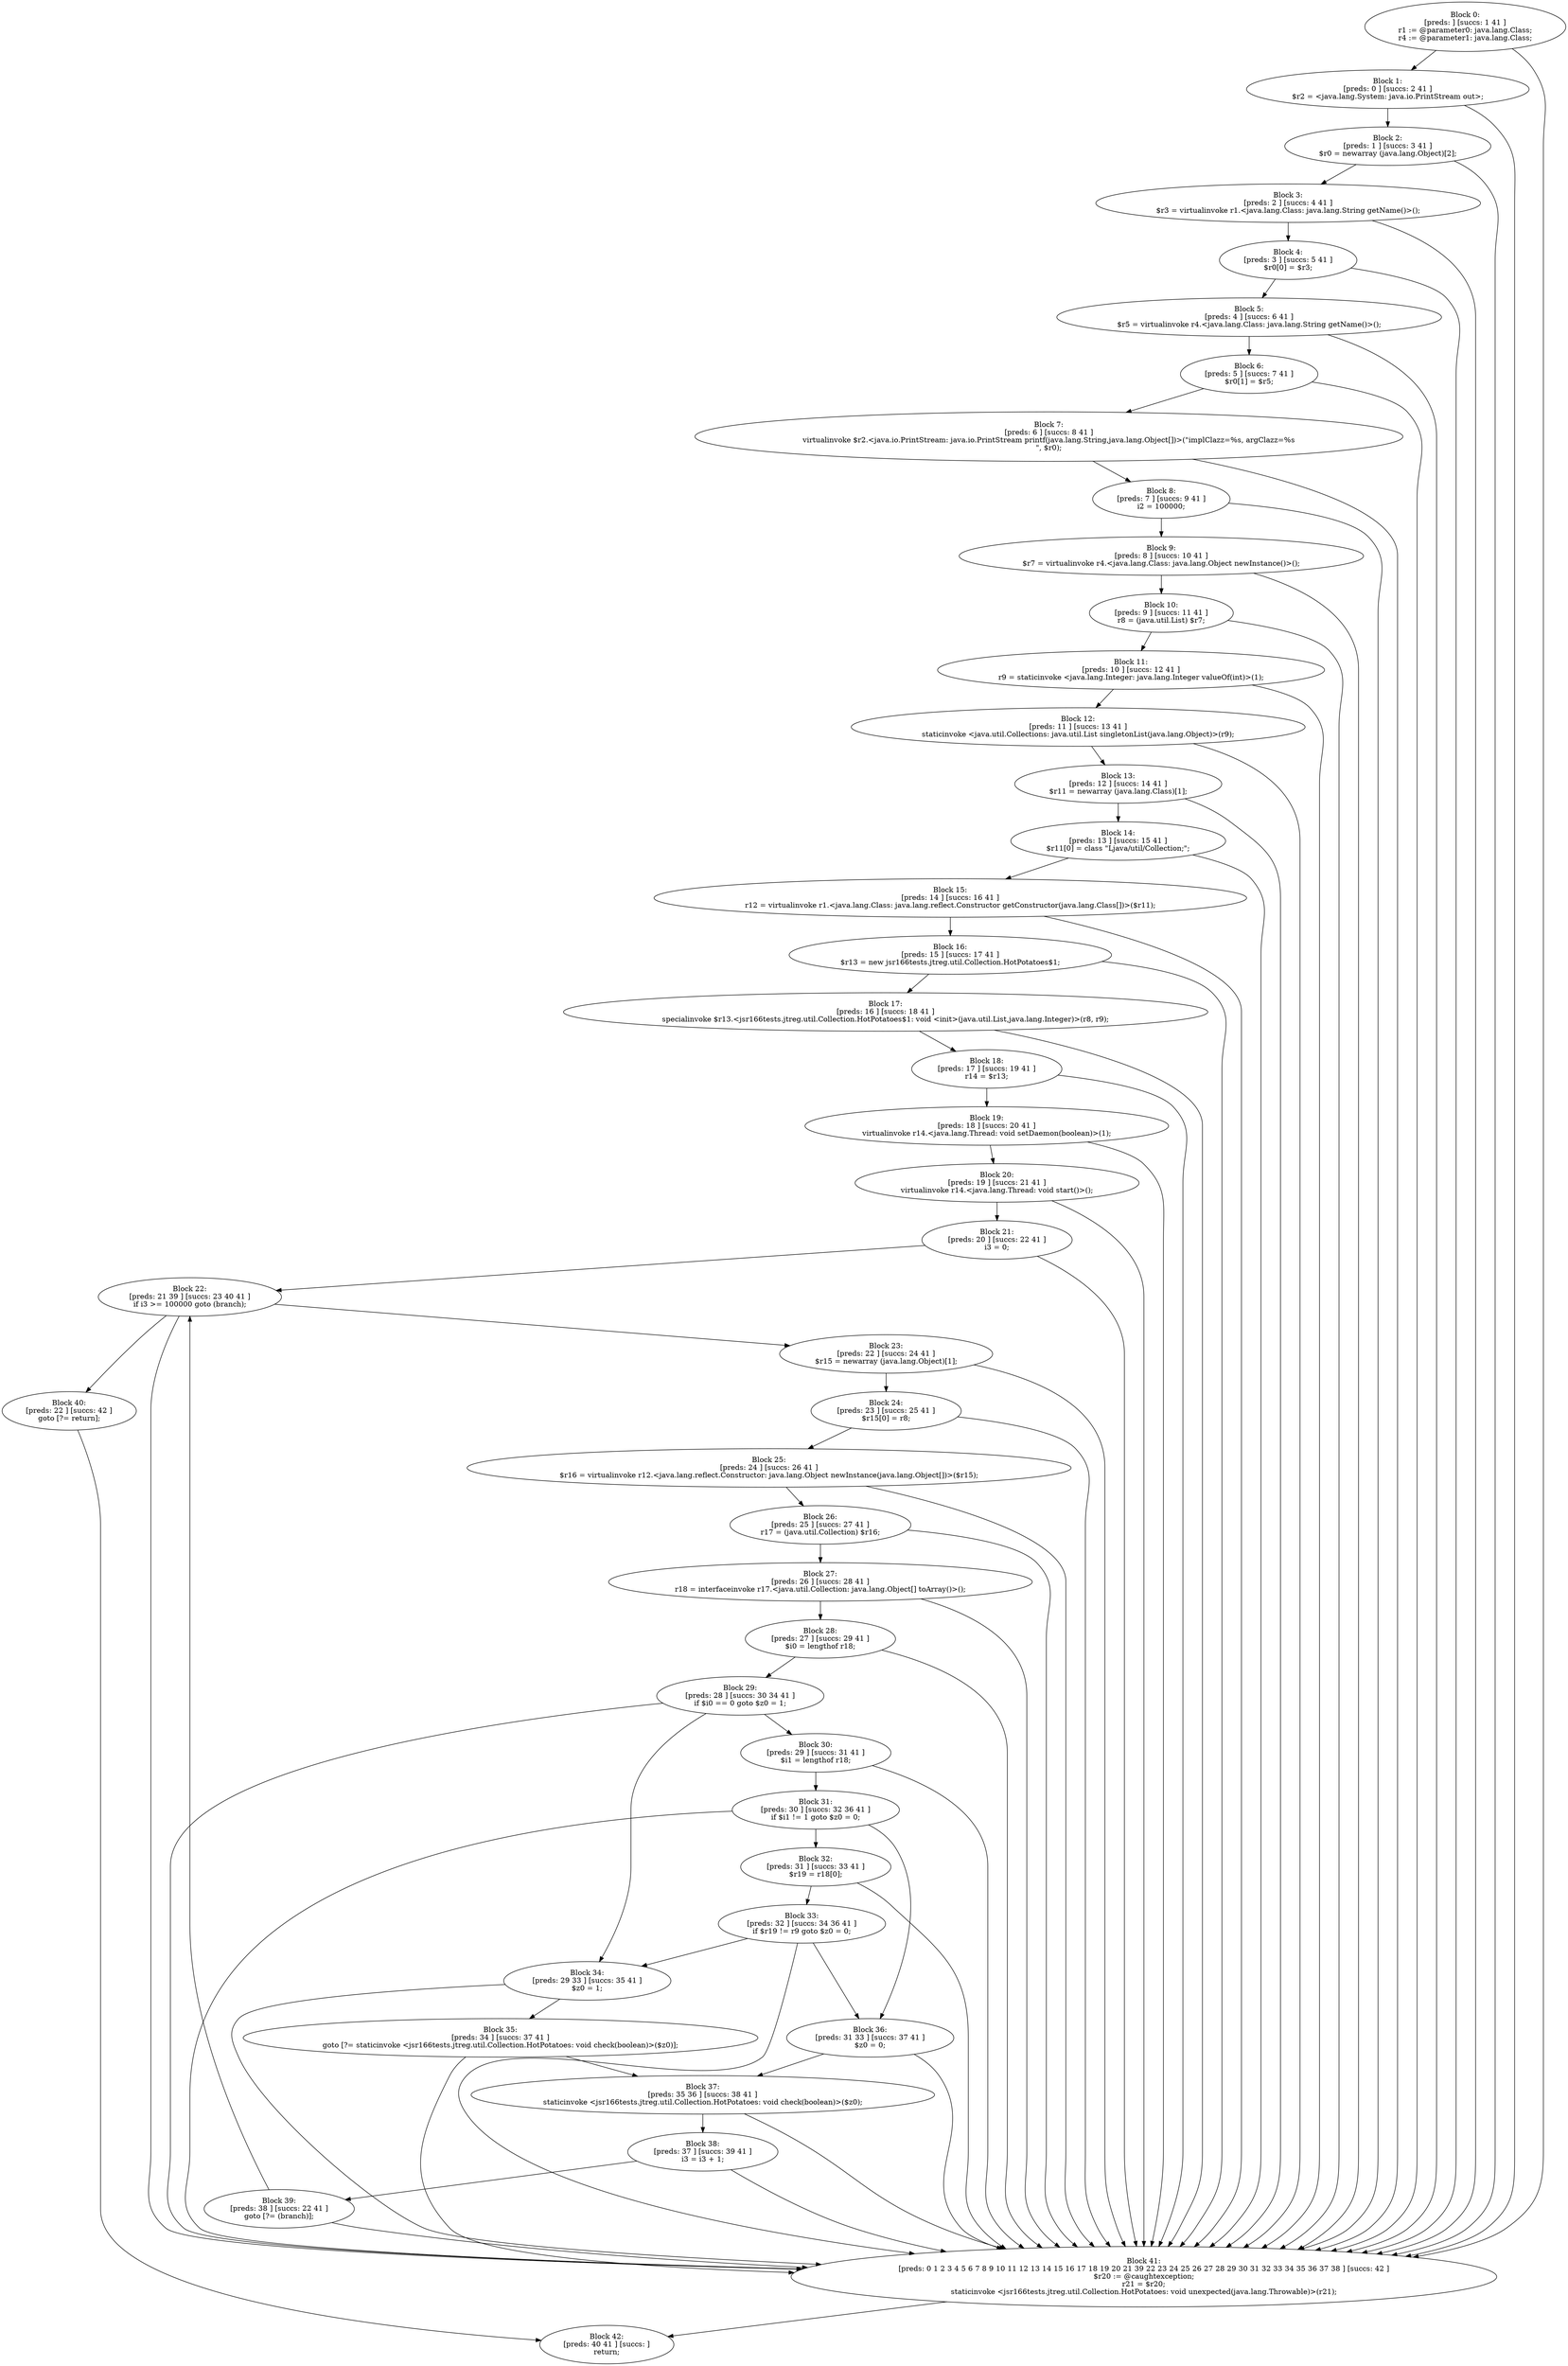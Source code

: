 digraph "unitGraph" {
    "Block 0:
[preds: ] [succs: 1 41 ]
r1 := @parameter0: java.lang.Class;
r4 := @parameter1: java.lang.Class;
"
    "Block 1:
[preds: 0 ] [succs: 2 41 ]
$r2 = <java.lang.System: java.io.PrintStream out>;
"
    "Block 2:
[preds: 1 ] [succs: 3 41 ]
$r0 = newarray (java.lang.Object)[2];
"
    "Block 3:
[preds: 2 ] [succs: 4 41 ]
$r3 = virtualinvoke r1.<java.lang.Class: java.lang.String getName()>();
"
    "Block 4:
[preds: 3 ] [succs: 5 41 ]
$r0[0] = $r3;
"
    "Block 5:
[preds: 4 ] [succs: 6 41 ]
$r5 = virtualinvoke r4.<java.lang.Class: java.lang.String getName()>();
"
    "Block 6:
[preds: 5 ] [succs: 7 41 ]
$r0[1] = $r5;
"
    "Block 7:
[preds: 6 ] [succs: 8 41 ]
virtualinvoke $r2.<java.io.PrintStream: java.io.PrintStream printf(java.lang.String,java.lang.Object[])>(\"implClazz=%s, argClazz=%s\n\", $r0);
"
    "Block 8:
[preds: 7 ] [succs: 9 41 ]
i2 = 100000;
"
    "Block 9:
[preds: 8 ] [succs: 10 41 ]
$r7 = virtualinvoke r4.<java.lang.Class: java.lang.Object newInstance()>();
"
    "Block 10:
[preds: 9 ] [succs: 11 41 ]
r8 = (java.util.List) $r7;
"
    "Block 11:
[preds: 10 ] [succs: 12 41 ]
r9 = staticinvoke <java.lang.Integer: java.lang.Integer valueOf(int)>(1);
"
    "Block 12:
[preds: 11 ] [succs: 13 41 ]
staticinvoke <java.util.Collections: java.util.List singletonList(java.lang.Object)>(r9);
"
    "Block 13:
[preds: 12 ] [succs: 14 41 ]
$r11 = newarray (java.lang.Class)[1];
"
    "Block 14:
[preds: 13 ] [succs: 15 41 ]
$r11[0] = class \"Ljava/util/Collection;\";
"
    "Block 15:
[preds: 14 ] [succs: 16 41 ]
r12 = virtualinvoke r1.<java.lang.Class: java.lang.reflect.Constructor getConstructor(java.lang.Class[])>($r11);
"
    "Block 16:
[preds: 15 ] [succs: 17 41 ]
$r13 = new jsr166tests.jtreg.util.Collection.HotPotatoes$1;
"
    "Block 17:
[preds: 16 ] [succs: 18 41 ]
specialinvoke $r13.<jsr166tests.jtreg.util.Collection.HotPotatoes$1: void <init>(java.util.List,java.lang.Integer)>(r8, r9);
"
    "Block 18:
[preds: 17 ] [succs: 19 41 ]
r14 = $r13;
"
    "Block 19:
[preds: 18 ] [succs: 20 41 ]
virtualinvoke r14.<java.lang.Thread: void setDaemon(boolean)>(1);
"
    "Block 20:
[preds: 19 ] [succs: 21 41 ]
virtualinvoke r14.<java.lang.Thread: void start()>();
"
    "Block 21:
[preds: 20 ] [succs: 22 41 ]
i3 = 0;
"
    "Block 22:
[preds: 21 39 ] [succs: 23 40 41 ]
if i3 >= 100000 goto (branch);
"
    "Block 23:
[preds: 22 ] [succs: 24 41 ]
$r15 = newarray (java.lang.Object)[1];
"
    "Block 24:
[preds: 23 ] [succs: 25 41 ]
$r15[0] = r8;
"
    "Block 25:
[preds: 24 ] [succs: 26 41 ]
$r16 = virtualinvoke r12.<java.lang.reflect.Constructor: java.lang.Object newInstance(java.lang.Object[])>($r15);
"
    "Block 26:
[preds: 25 ] [succs: 27 41 ]
r17 = (java.util.Collection) $r16;
"
    "Block 27:
[preds: 26 ] [succs: 28 41 ]
r18 = interfaceinvoke r17.<java.util.Collection: java.lang.Object[] toArray()>();
"
    "Block 28:
[preds: 27 ] [succs: 29 41 ]
$i0 = lengthof r18;
"
    "Block 29:
[preds: 28 ] [succs: 30 34 41 ]
if $i0 == 0 goto $z0 = 1;
"
    "Block 30:
[preds: 29 ] [succs: 31 41 ]
$i1 = lengthof r18;
"
    "Block 31:
[preds: 30 ] [succs: 32 36 41 ]
if $i1 != 1 goto $z0 = 0;
"
    "Block 32:
[preds: 31 ] [succs: 33 41 ]
$r19 = r18[0];
"
    "Block 33:
[preds: 32 ] [succs: 34 36 41 ]
if $r19 != r9 goto $z0 = 0;
"
    "Block 34:
[preds: 29 33 ] [succs: 35 41 ]
$z0 = 1;
"
    "Block 35:
[preds: 34 ] [succs: 37 41 ]
goto [?= staticinvoke <jsr166tests.jtreg.util.Collection.HotPotatoes: void check(boolean)>($z0)];
"
    "Block 36:
[preds: 31 33 ] [succs: 37 41 ]
$z0 = 0;
"
    "Block 37:
[preds: 35 36 ] [succs: 38 41 ]
staticinvoke <jsr166tests.jtreg.util.Collection.HotPotatoes: void check(boolean)>($z0);
"
    "Block 38:
[preds: 37 ] [succs: 39 41 ]
i3 = i3 + 1;
"
    "Block 39:
[preds: 38 ] [succs: 22 41 ]
goto [?= (branch)];
"
    "Block 40:
[preds: 22 ] [succs: 42 ]
goto [?= return];
"
    "Block 41:
[preds: 0 1 2 3 4 5 6 7 8 9 10 11 12 13 14 15 16 17 18 19 20 21 39 22 23 24 25 26 27 28 29 30 31 32 33 34 35 36 37 38 ] [succs: 42 ]
$r20 := @caughtexception;
r21 = $r20;
staticinvoke <jsr166tests.jtreg.util.Collection.HotPotatoes: void unexpected(java.lang.Throwable)>(r21);
"
    "Block 42:
[preds: 40 41 ] [succs: ]
return;
"
    "Block 0:
[preds: ] [succs: 1 41 ]
r1 := @parameter0: java.lang.Class;
r4 := @parameter1: java.lang.Class;
"->"Block 1:
[preds: 0 ] [succs: 2 41 ]
$r2 = <java.lang.System: java.io.PrintStream out>;
";
    "Block 0:
[preds: ] [succs: 1 41 ]
r1 := @parameter0: java.lang.Class;
r4 := @parameter1: java.lang.Class;
"->"Block 41:
[preds: 0 1 2 3 4 5 6 7 8 9 10 11 12 13 14 15 16 17 18 19 20 21 39 22 23 24 25 26 27 28 29 30 31 32 33 34 35 36 37 38 ] [succs: 42 ]
$r20 := @caughtexception;
r21 = $r20;
staticinvoke <jsr166tests.jtreg.util.Collection.HotPotatoes: void unexpected(java.lang.Throwable)>(r21);
";
    "Block 1:
[preds: 0 ] [succs: 2 41 ]
$r2 = <java.lang.System: java.io.PrintStream out>;
"->"Block 2:
[preds: 1 ] [succs: 3 41 ]
$r0 = newarray (java.lang.Object)[2];
";
    "Block 1:
[preds: 0 ] [succs: 2 41 ]
$r2 = <java.lang.System: java.io.PrintStream out>;
"->"Block 41:
[preds: 0 1 2 3 4 5 6 7 8 9 10 11 12 13 14 15 16 17 18 19 20 21 39 22 23 24 25 26 27 28 29 30 31 32 33 34 35 36 37 38 ] [succs: 42 ]
$r20 := @caughtexception;
r21 = $r20;
staticinvoke <jsr166tests.jtreg.util.Collection.HotPotatoes: void unexpected(java.lang.Throwable)>(r21);
";
    "Block 2:
[preds: 1 ] [succs: 3 41 ]
$r0 = newarray (java.lang.Object)[2];
"->"Block 3:
[preds: 2 ] [succs: 4 41 ]
$r3 = virtualinvoke r1.<java.lang.Class: java.lang.String getName()>();
";
    "Block 2:
[preds: 1 ] [succs: 3 41 ]
$r0 = newarray (java.lang.Object)[2];
"->"Block 41:
[preds: 0 1 2 3 4 5 6 7 8 9 10 11 12 13 14 15 16 17 18 19 20 21 39 22 23 24 25 26 27 28 29 30 31 32 33 34 35 36 37 38 ] [succs: 42 ]
$r20 := @caughtexception;
r21 = $r20;
staticinvoke <jsr166tests.jtreg.util.Collection.HotPotatoes: void unexpected(java.lang.Throwable)>(r21);
";
    "Block 3:
[preds: 2 ] [succs: 4 41 ]
$r3 = virtualinvoke r1.<java.lang.Class: java.lang.String getName()>();
"->"Block 4:
[preds: 3 ] [succs: 5 41 ]
$r0[0] = $r3;
";
    "Block 3:
[preds: 2 ] [succs: 4 41 ]
$r3 = virtualinvoke r1.<java.lang.Class: java.lang.String getName()>();
"->"Block 41:
[preds: 0 1 2 3 4 5 6 7 8 9 10 11 12 13 14 15 16 17 18 19 20 21 39 22 23 24 25 26 27 28 29 30 31 32 33 34 35 36 37 38 ] [succs: 42 ]
$r20 := @caughtexception;
r21 = $r20;
staticinvoke <jsr166tests.jtreg.util.Collection.HotPotatoes: void unexpected(java.lang.Throwable)>(r21);
";
    "Block 4:
[preds: 3 ] [succs: 5 41 ]
$r0[0] = $r3;
"->"Block 5:
[preds: 4 ] [succs: 6 41 ]
$r5 = virtualinvoke r4.<java.lang.Class: java.lang.String getName()>();
";
    "Block 4:
[preds: 3 ] [succs: 5 41 ]
$r0[0] = $r3;
"->"Block 41:
[preds: 0 1 2 3 4 5 6 7 8 9 10 11 12 13 14 15 16 17 18 19 20 21 39 22 23 24 25 26 27 28 29 30 31 32 33 34 35 36 37 38 ] [succs: 42 ]
$r20 := @caughtexception;
r21 = $r20;
staticinvoke <jsr166tests.jtreg.util.Collection.HotPotatoes: void unexpected(java.lang.Throwable)>(r21);
";
    "Block 5:
[preds: 4 ] [succs: 6 41 ]
$r5 = virtualinvoke r4.<java.lang.Class: java.lang.String getName()>();
"->"Block 6:
[preds: 5 ] [succs: 7 41 ]
$r0[1] = $r5;
";
    "Block 5:
[preds: 4 ] [succs: 6 41 ]
$r5 = virtualinvoke r4.<java.lang.Class: java.lang.String getName()>();
"->"Block 41:
[preds: 0 1 2 3 4 5 6 7 8 9 10 11 12 13 14 15 16 17 18 19 20 21 39 22 23 24 25 26 27 28 29 30 31 32 33 34 35 36 37 38 ] [succs: 42 ]
$r20 := @caughtexception;
r21 = $r20;
staticinvoke <jsr166tests.jtreg.util.Collection.HotPotatoes: void unexpected(java.lang.Throwable)>(r21);
";
    "Block 6:
[preds: 5 ] [succs: 7 41 ]
$r0[1] = $r5;
"->"Block 7:
[preds: 6 ] [succs: 8 41 ]
virtualinvoke $r2.<java.io.PrintStream: java.io.PrintStream printf(java.lang.String,java.lang.Object[])>(\"implClazz=%s, argClazz=%s\n\", $r0);
";
    "Block 6:
[preds: 5 ] [succs: 7 41 ]
$r0[1] = $r5;
"->"Block 41:
[preds: 0 1 2 3 4 5 6 7 8 9 10 11 12 13 14 15 16 17 18 19 20 21 39 22 23 24 25 26 27 28 29 30 31 32 33 34 35 36 37 38 ] [succs: 42 ]
$r20 := @caughtexception;
r21 = $r20;
staticinvoke <jsr166tests.jtreg.util.Collection.HotPotatoes: void unexpected(java.lang.Throwable)>(r21);
";
    "Block 7:
[preds: 6 ] [succs: 8 41 ]
virtualinvoke $r2.<java.io.PrintStream: java.io.PrintStream printf(java.lang.String,java.lang.Object[])>(\"implClazz=%s, argClazz=%s\n\", $r0);
"->"Block 8:
[preds: 7 ] [succs: 9 41 ]
i2 = 100000;
";
    "Block 7:
[preds: 6 ] [succs: 8 41 ]
virtualinvoke $r2.<java.io.PrintStream: java.io.PrintStream printf(java.lang.String,java.lang.Object[])>(\"implClazz=%s, argClazz=%s\n\", $r0);
"->"Block 41:
[preds: 0 1 2 3 4 5 6 7 8 9 10 11 12 13 14 15 16 17 18 19 20 21 39 22 23 24 25 26 27 28 29 30 31 32 33 34 35 36 37 38 ] [succs: 42 ]
$r20 := @caughtexception;
r21 = $r20;
staticinvoke <jsr166tests.jtreg.util.Collection.HotPotatoes: void unexpected(java.lang.Throwable)>(r21);
";
    "Block 8:
[preds: 7 ] [succs: 9 41 ]
i2 = 100000;
"->"Block 9:
[preds: 8 ] [succs: 10 41 ]
$r7 = virtualinvoke r4.<java.lang.Class: java.lang.Object newInstance()>();
";
    "Block 8:
[preds: 7 ] [succs: 9 41 ]
i2 = 100000;
"->"Block 41:
[preds: 0 1 2 3 4 5 6 7 8 9 10 11 12 13 14 15 16 17 18 19 20 21 39 22 23 24 25 26 27 28 29 30 31 32 33 34 35 36 37 38 ] [succs: 42 ]
$r20 := @caughtexception;
r21 = $r20;
staticinvoke <jsr166tests.jtreg.util.Collection.HotPotatoes: void unexpected(java.lang.Throwable)>(r21);
";
    "Block 9:
[preds: 8 ] [succs: 10 41 ]
$r7 = virtualinvoke r4.<java.lang.Class: java.lang.Object newInstance()>();
"->"Block 10:
[preds: 9 ] [succs: 11 41 ]
r8 = (java.util.List) $r7;
";
    "Block 9:
[preds: 8 ] [succs: 10 41 ]
$r7 = virtualinvoke r4.<java.lang.Class: java.lang.Object newInstance()>();
"->"Block 41:
[preds: 0 1 2 3 4 5 6 7 8 9 10 11 12 13 14 15 16 17 18 19 20 21 39 22 23 24 25 26 27 28 29 30 31 32 33 34 35 36 37 38 ] [succs: 42 ]
$r20 := @caughtexception;
r21 = $r20;
staticinvoke <jsr166tests.jtreg.util.Collection.HotPotatoes: void unexpected(java.lang.Throwable)>(r21);
";
    "Block 10:
[preds: 9 ] [succs: 11 41 ]
r8 = (java.util.List) $r7;
"->"Block 11:
[preds: 10 ] [succs: 12 41 ]
r9 = staticinvoke <java.lang.Integer: java.lang.Integer valueOf(int)>(1);
";
    "Block 10:
[preds: 9 ] [succs: 11 41 ]
r8 = (java.util.List) $r7;
"->"Block 41:
[preds: 0 1 2 3 4 5 6 7 8 9 10 11 12 13 14 15 16 17 18 19 20 21 39 22 23 24 25 26 27 28 29 30 31 32 33 34 35 36 37 38 ] [succs: 42 ]
$r20 := @caughtexception;
r21 = $r20;
staticinvoke <jsr166tests.jtreg.util.Collection.HotPotatoes: void unexpected(java.lang.Throwable)>(r21);
";
    "Block 11:
[preds: 10 ] [succs: 12 41 ]
r9 = staticinvoke <java.lang.Integer: java.lang.Integer valueOf(int)>(1);
"->"Block 12:
[preds: 11 ] [succs: 13 41 ]
staticinvoke <java.util.Collections: java.util.List singletonList(java.lang.Object)>(r9);
";
    "Block 11:
[preds: 10 ] [succs: 12 41 ]
r9 = staticinvoke <java.lang.Integer: java.lang.Integer valueOf(int)>(1);
"->"Block 41:
[preds: 0 1 2 3 4 5 6 7 8 9 10 11 12 13 14 15 16 17 18 19 20 21 39 22 23 24 25 26 27 28 29 30 31 32 33 34 35 36 37 38 ] [succs: 42 ]
$r20 := @caughtexception;
r21 = $r20;
staticinvoke <jsr166tests.jtreg.util.Collection.HotPotatoes: void unexpected(java.lang.Throwable)>(r21);
";
    "Block 12:
[preds: 11 ] [succs: 13 41 ]
staticinvoke <java.util.Collections: java.util.List singletonList(java.lang.Object)>(r9);
"->"Block 13:
[preds: 12 ] [succs: 14 41 ]
$r11 = newarray (java.lang.Class)[1];
";
    "Block 12:
[preds: 11 ] [succs: 13 41 ]
staticinvoke <java.util.Collections: java.util.List singletonList(java.lang.Object)>(r9);
"->"Block 41:
[preds: 0 1 2 3 4 5 6 7 8 9 10 11 12 13 14 15 16 17 18 19 20 21 39 22 23 24 25 26 27 28 29 30 31 32 33 34 35 36 37 38 ] [succs: 42 ]
$r20 := @caughtexception;
r21 = $r20;
staticinvoke <jsr166tests.jtreg.util.Collection.HotPotatoes: void unexpected(java.lang.Throwable)>(r21);
";
    "Block 13:
[preds: 12 ] [succs: 14 41 ]
$r11 = newarray (java.lang.Class)[1];
"->"Block 14:
[preds: 13 ] [succs: 15 41 ]
$r11[0] = class \"Ljava/util/Collection;\";
";
    "Block 13:
[preds: 12 ] [succs: 14 41 ]
$r11 = newarray (java.lang.Class)[1];
"->"Block 41:
[preds: 0 1 2 3 4 5 6 7 8 9 10 11 12 13 14 15 16 17 18 19 20 21 39 22 23 24 25 26 27 28 29 30 31 32 33 34 35 36 37 38 ] [succs: 42 ]
$r20 := @caughtexception;
r21 = $r20;
staticinvoke <jsr166tests.jtreg.util.Collection.HotPotatoes: void unexpected(java.lang.Throwable)>(r21);
";
    "Block 14:
[preds: 13 ] [succs: 15 41 ]
$r11[0] = class \"Ljava/util/Collection;\";
"->"Block 15:
[preds: 14 ] [succs: 16 41 ]
r12 = virtualinvoke r1.<java.lang.Class: java.lang.reflect.Constructor getConstructor(java.lang.Class[])>($r11);
";
    "Block 14:
[preds: 13 ] [succs: 15 41 ]
$r11[0] = class \"Ljava/util/Collection;\";
"->"Block 41:
[preds: 0 1 2 3 4 5 6 7 8 9 10 11 12 13 14 15 16 17 18 19 20 21 39 22 23 24 25 26 27 28 29 30 31 32 33 34 35 36 37 38 ] [succs: 42 ]
$r20 := @caughtexception;
r21 = $r20;
staticinvoke <jsr166tests.jtreg.util.Collection.HotPotatoes: void unexpected(java.lang.Throwable)>(r21);
";
    "Block 15:
[preds: 14 ] [succs: 16 41 ]
r12 = virtualinvoke r1.<java.lang.Class: java.lang.reflect.Constructor getConstructor(java.lang.Class[])>($r11);
"->"Block 16:
[preds: 15 ] [succs: 17 41 ]
$r13 = new jsr166tests.jtreg.util.Collection.HotPotatoes$1;
";
    "Block 15:
[preds: 14 ] [succs: 16 41 ]
r12 = virtualinvoke r1.<java.lang.Class: java.lang.reflect.Constructor getConstructor(java.lang.Class[])>($r11);
"->"Block 41:
[preds: 0 1 2 3 4 5 6 7 8 9 10 11 12 13 14 15 16 17 18 19 20 21 39 22 23 24 25 26 27 28 29 30 31 32 33 34 35 36 37 38 ] [succs: 42 ]
$r20 := @caughtexception;
r21 = $r20;
staticinvoke <jsr166tests.jtreg.util.Collection.HotPotatoes: void unexpected(java.lang.Throwable)>(r21);
";
    "Block 16:
[preds: 15 ] [succs: 17 41 ]
$r13 = new jsr166tests.jtreg.util.Collection.HotPotatoes$1;
"->"Block 17:
[preds: 16 ] [succs: 18 41 ]
specialinvoke $r13.<jsr166tests.jtreg.util.Collection.HotPotatoes$1: void <init>(java.util.List,java.lang.Integer)>(r8, r9);
";
    "Block 16:
[preds: 15 ] [succs: 17 41 ]
$r13 = new jsr166tests.jtreg.util.Collection.HotPotatoes$1;
"->"Block 41:
[preds: 0 1 2 3 4 5 6 7 8 9 10 11 12 13 14 15 16 17 18 19 20 21 39 22 23 24 25 26 27 28 29 30 31 32 33 34 35 36 37 38 ] [succs: 42 ]
$r20 := @caughtexception;
r21 = $r20;
staticinvoke <jsr166tests.jtreg.util.Collection.HotPotatoes: void unexpected(java.lang.Throwable)>(r21);
";
    "Block 17:
[preds: 16 ] [succs: 18 41 ]
specialinvoke $r13.<jsr166tests.jtreg.util.Collection.HotPotatoes$1: void <init>(java.util.List,java.lang.Integer)>(r8, r9);
"->"Block 18:
[preds: 17 ] [succs: 19 41 ]
r14 = $r13;
";
    "Block 17:
[preds: 16 ] [succs: 18 41 ]
specialinvoke $r13.<jsr166tests.jtreg.util.Collection.HotPotatoes$1: void <init>(java.util.List,java.lang.Integer)>(r8, r9);
"->"Block 41:
[preds: 0 1 2 3 4 5 6 7 8 9 10 11 12 13 14 15 16 17 18 19 20 21 39 22 23 24 25 26 27 28 29 30 31 32 33 34 35 36 37 38 ] [succs: 42 ]
$r20 := @caughtexception;
r21 = $r20;
staticinvoke <jsr166tests.jtreg.util.Collection.HotPotatoes: void unexpected(java.lang.Throwable)>(r21);
";
    "Block 18:
[preds: 17 ] [succs: 19 41 ]
r14 = $r13;
"->"Block 19:
[preds: 18 ] [succs: 20 41 ]
virtualinvoke r14.<java.lang.Thread: void setDaemon(boolean)>(1);
";
    "Block 18:
[preds: 17 ] [succs: 19 41 ]
r14 = $r13;
"->"Block 41:
[preds: 0 1 2 3 4 5 6 7 8 9 10 11 12 13 14 15 16 17 18 19 20 21 39 22 23 24 25 26 27 28 29 30 31 32 33 34 35 36 37 38 ] [succs: 42 ]
$r20 := @caughtexception;
r21 = $r20;
staticinvoke <jsr166tests.jtreg.util.Collection.HotPotatoes: void unexpected(java.lang.Throwable)>(r21);
";
    "Block 19:
[preds: 18 ] [succs: 20 41 ]
virtualinvoke r14.<java.lang.Thread: void setDaemon(boolean)>(1);
"->"Block 20:
[preds: 19 ] [succs: 21 41 ]
virtualinvoke r14.<java.lang.Thread: void start()>();
";
    "Block 19:
[preds: 18 ] [succs: 20 41 ]
virtualinvoke r14.<java.lang.Thread: void setDaemon(boolean)>(1);
"->"Block 41:
[preds: 0 1 2 3 4 5 6 7 8 9 10 11 12 13 14 15 16 17 18 19 20 21 39 22 23 24 25 26 27 28 29 30 31 32 33 34 35 36 37 38 ] [succs: 42 ]
$r20 := @caughtexception;
r21 = $r20;
staticinvoke <jsr166tests.jtreg.util.Collection.HotPotatoes: void unexpected(java.lang.Throwable)>(r21);
";
    "Block 20:
[preds: 19 ] [succs: 21 41 ]
virtualinvoke r14.<java.lang.Thread: void start()>();
"->"Block 21:
[preds: 20 ] [succs: 22 41 ]
i3 = 0;
";
    "Block 20:
[preds: 19 ] [succs: 21 41 ]
virtualinvoke r14.<java.lang.Thread: void start()>();
"->"Block 41:
[preds: 0 1 2 3 4 5 6 7 8 9 10 11 12 13 14 15 16 17 18 19 20 21 39 22 23 24 25 26 27 28 29 30 31 32 33 34 35 36 37 38 ] [succs: 42 ]
$r20 := @caughtexception;
r21 = $r20;
staticinvoke <jsr166tests.jtreg.util.Collection.HotPotatoes: void unexpected(java.lang.Throwable)>(r21);
";
    "Block 21:
[preds: 20 ] [succs: 22 41 ]
i3 = 0;
"->"Block 22:
[preds: 21 39 ] [succs: 23 40 41 ]
if i3 >= 100000 goto (branch);
";
    "Block 21:
[preds: 20 ] [succs: 22 41 ]
i3 = 0;
"->"Block 41:
[preds: 0 1 2 3 4 5 6 7 8 9 10 11 12 13 14 15 16 17 18 19 20 21 39 22 23 24 25 26 27 28 29 30 31 32 33 34 35 36 37 38 ] [succs: 42 ]
$r20 := @caughtexception;
r21 = $r20;
staticinvoke <jsr166tests.jtreg.util.Collection.HotPotatoes: void unexpected(java.lang.Throwable)>(r21);
";
    "Block 22:
[preds: 21 39 ] [succs: 23 40 41 ]
if i3 >= 100000 goto (branch);
"->"Block 23:
[preds: 22 ] [succs: 24 41 ]
$r15 = newarray (java.lang.Object)[1];
";
    "Block 22:
[preds: 21 39 ] [succs: 23 40 41 ]
if i3 >= 100000 goto (branch);
"->"Block 40:
[preds: 22 ] [succs: 42 ]
goto [?= return];
";
    "Block 22:
[preds: 21 39 ] [succs: 23 40 41 ]
if i3 >= 100000 goto (branch);
"->"Block 41:
[preds: 0 1 2 3 4 5 6 7 8 9 10 11 12 13 14 15 16 17 18 19 20 21 39 22 23 24 25 26 27 28 29 30 31 32 33 34 35 36 37 38 ] [succs: 42 ]
$r20 := @caughtexception;
r21 = $r20;
staticinvoke <jsr166tests.jtreg.util.Collection.HotPotatoes: void unexpected(java.lang.Throwable)>(r21);
";
    "Block 23:
[preds: 22 ] [succs: 24 41 ]
$r15 = newarray (java.lang.Object)[1];
"->"Block 24:
[preds: 23 ] [succs: 25 41 ]
$r15[0] = r8;
";
    "Block 23:
[preds: 22 ] [succs: 24 41 ]
$r15 = newarray (java.lang.Object)[1];
"->"Block 41:
[preds: 0 1 2 3 4 5 6 7 8 9 10 11 12 13 14 15 16 17 18 19 20 21 39 22 23 24 25 26 27 28 29 30 31 32 33 34 35 36 37 38 ] [succs: 42 ]
$r20 := @caughtexception;
r21 = $r20;
staticinvoke <jsr166tests.jtreg.util.Collection.HotPotatoes: void unexpected(java.lang.Throwable)>(r21);
";
    "Block 24:
[preds: 23 ] [succs: 25 41 ]
$r15[0] = r8;
"->"Block 25:
[preds: 24 ] [succs: 26 41 ]
$r16 = virtualinvoke r12.<java.lang.reflect.Constructor: java.lang.Object newInstance(java.lang.Object[])>($r15);
";
    "Block 24:
[preds: 23 ] [succs: 25 41 ]
$r15[0] = r8;
"->"Block 41:
[preds: 0 1 2 3 4 5 6 7 8 9 10 11 12 13 14 15 16 17 18 19 20 21 39 22 23 24 25 26 27 28 29 30 31 32 33 34 35 36 37 38 ] [succs: 42 ]
$r20 := @caughtexception;
r21 = $r20;
staticinvoke <jsr166tests.jtreg.util.Collection.HotPotatoes: void unexpected(java.lang.Throwable)>(r21);
";
    "Block 25:
[preds: 24 ] [succs: 26 41 ]
$r16 = virtualinvoke r12.<java.lang.reflect.Constructor: java.lang.Object newInstance(java.lang.Object[])>($r15);
"->"Block 26:
[preds: 25 ] [succs: 27 41 ]
r17 = (java.util.Collection) $r16;
";
    "Block 25:
[preds: 24 ] [succs: 26 41 ]
$r16 = virtualinvoke r12.<java.lang.reflect.Constructor: java.lang.Object newInstance(java.lang.Object[])>($r15);
"->"Block 41:
[preds: 0 1 2 3 4 5 6 7 8 9 10 11 12 13 14 15 16 17 18 19 20 21 39 22 23 24 25 26 27 28 29 30 31 32 33 34 35 36 37 38 ] [succs: 42 ]
$r20 := @caughtexception;
r21 = $r20;
staticinvoke <jsr166tests.jtreg.util.Collection.HotPotatoes: void unexpected(java.lang.Throwable)>(r21);
";
    "Block 26:
[preds: 25 ] [succs: 27 41 ]
r17 = (java.util.Collection) $r16;
"->"Block 27:
[preds: 26 ] [succs: 28 41 ]
r18 = interfaceinvoke r17.<java.util.Collection: java.lang.Object[] toArray()>();
";
    "Block 26:
[preds: 25 ] [succs: 27 41 ]
r17 = (java.util.Collection) $r16;
"->"Block 41:
[preds: 0 1 2 3 4 5 6 7 8 9 10 11 12 13 14 15 16 17 18 19 20 21 39 22 23 24 25 26 27 28 29 30 31 32 33 34 35 36 37 38 ] [succs: 42 ]
$r20 := @caughtexception;
r21 = $r20;
staticinvoke <jsr166tests.jtreg.util.Collection.HotPotatoes: void unexpected(java.lang.Throwable)>(r21);
";
    "Block 27:
[preds: 26 ] [succs: 28 41 ]
r18 = interfaceinvoke r17.<java.util.Collection: java.lang.Object[] toArray()>();
"->"Block 28:
[preds: 27 ] [succs: 29 41 ]
$i0 = lengthof r18;
";
    "Block 27:
[preds: 26 ] [succs: 28 41 ]
r18 = interfaceinvoke r17.<java.util.Collection: java.lang.Object[] toArray()>();
"->"Block 41:
[preds: 0 1 2 3 4 5 6 7 8 9 10 11 12 13 14 15 16 17 18 19 20 21 39 22 23 24 25 26 27 28 29 30 31 32 33 34 35 36 37 38 ] [succs: 42 ]
$r20 := @caughtexception;
r21 = $r20;
staticinvoke <jsr166tests.jtreg.util.Collection.HotPotatoes: void unexpected(java.lang.Throwable)>(r21);
";
    "Block 28:
[preds: 27 ] [succs: 29 41 ]
$i0 = lengthof r18;
"->"Block 29:
[preds: 28 ] [succs: 30 34 41 ]
if $i0 == 0 goto $z0 = 1;
";
    "Block 28:
[preds: 27 ] [succs: 29 41 ]
$i0 = lengthof r18;
"->"Block 41:
[preds: 0 1 2 3 4 5 6 7 8 9 10 11 12 13 14 15 16 17 18 19 20 21 39 22 23 24 25 26 27 28 29 30 31 32 33 34 35 36 37 38 ] [succs: 42 ]
$r20 := @caughtexception;
r21 = $r20;
staticinvoke <jsr166tests.jtreg.util.Collection.HotPotatoes: void unexpected(java.lang.Throwable)>(r21);
";
    "Block 29:
[preds: 28 ] [succs: 30 34 41 ]
if $i0 == 0 goto $z0 = 1;
"->"Block 30:
[preds: 29 ] [succs: 31 41 ]
$i1 = lengthof r18;
";
    "Block 29:
[preds: 28 ] [succs: 30 34 41 ]
if $i0 == 0 goto $z0 = 1;
"->"Block 34:
[preds: 29 33 ] [succs: 35 41 ]
$z0 = 1;
";
    "Block 29:
[preds: 28 ] [succs: 30 34 41 ]
if $i0 == 0 goto $z0 = 1;
"->"Block 41:
[preds: 0 1 2 3 4 5 6 7 8 9 10 11 12 13 14 15 16 17 18 19 20 21 39 22 23 24 25 26 27 28 29 30 31 32 33 34 35 36 37 38 ] [succs: 42 ]
$r20 := @caughtexception;
r21 = $r20;
staticinvoke <jsr166tests.jtreg.util.Collection.HotPotatoes: void unexpected(java.lang.Throwable)>(r21);
";
    "Block 30:
[preds: 29 ] [succs: 31 41 ]
$i1 = lengthof r18;
"->"Block 31:
[preds: 30 ] [succs: 32 36 41 ]
if $i1 != 1 goto $z0 = 0;
";
    "Block 30:
[preds: 29 ] [succs: 31 41 ]
$i1 = lengthof r18;
"->"Block 41:
[preds: 0 1 2 3 4 5 6 7 8 9 10 11 12 13 14 15 16 17 18 19 20 21 39 22 23 24 25 26 27 28 29 30 31 32 33 34 35 36 37 38 ] [succs: 42 ]
$r20 := @caughtexception;
r21 = $r20;
staticinvoke <jsr166tests.jtreg.util.Collection.HotPotatoes: void unexpected(java.lang.Throwable)>(r21);
";
    "Block 31:
[preds: 30 ] [succs: 32 36 41 ]
if $i1 != 1 goto $z0 = 0;
"->"Block 32:
[preds: 31 ] [succs: 33 41 ]
$r19 = r18[0];
";
    "Block 31:
[preds: 30 ] [succs: 32 36 41 ]
if $i1 != 1 goto $z0 = 0;
"->"Block 36:
[preds: 31 33 ] [succs: 37 41 ]
$z0 = 0;
";
    "Block 31:
[preds: 30 ] [succs: 32 36 41 ]
if $i1 != 1 goto $z0 = 0;
"->"Block 41:
[preds: 0 1 2 3 4 5 6 7 8 9 10 11 12 13 14 15 16 17 18 19 20 21 39 22 23 24 25 26 27 28 29 30 31 32 33 34 35 36 37 38 ] [succs: 42 ]
$r20 := @caughtexception;
r21 = $r20;
staticinvoke <jsr166tests.jtreg.util.Collection.HotPotatoes: void unexpected(java.lang.Throwable)>(r21);
";
    "Block 32:
[preds: 31 ] [succs: 33 41 ]
$r19 = r18[0];
"->"Block 33:
[preds: 32 ] [succs: 34 36 41 ]
if $r19 != r9 goto $z0 = 0;
";
    "Block 32:
[preds: 31 ] [succs: 33 41 ]
$r19 = r18[0];
"->"Block 41:
[preds: 0 1 2 3 4 5 6 7 8 9 10 11 12 13 14 15 16 17 18 19 20 21 39 22 23 24 25 26 27 28 29 30 31 32 33 34 35 36 37 38 ] [succs: 42 ]
$r20 := @caughtexception;
r21 = $r20;
staticinvoke <jsr166tests.jtreg.util.Collection.HotPotatoes: void unexpected(java.lang.Throwable)>(r21);
";
    "Block 33:
[preds: 32 ] [succs: 34 36 41 ]
if $r19 != r9 goto $z0 = 0;
"->"Block 34:
[preds: 29 33 ] [succs: 35 41 ]
$z0 = 1;
";
    "Block 33:
[preds: 32 ] [succs: 34 36 41 ]
if $r19 != r9 goto $z0 = 0;
"->"Block 36:
[preds: 31 33 ] [succs: 37 41 ]
$z0 = 0;
";
    "Block 33:
[preds: 32 ] [succs: 34 36 41 ]
if $r19 != r9 goto $z0 = 0;
"->"Block 41:
[preds: 0 1 2 3 4 5 6 7 8 9 10 11 12 13 14 15 16 17 18 19 20 21 39 22 23 24 25 26 27 28 29 30 31 32 33 34 35 36 37 38 ] [succs: 42 ]
$r20 := @caughtexception;
r21 = $r20;
staticinvoke <jsr166tests.jtreg.util.Collection.HotPotatoes: void unexpected(java.lang.Throwable)>(r21);
";
    "Block 34:
[preds: 29 33 ] [succs: 35 41 ]
$z0 = 1;
"->"Block 35:
[preds: 34 ] [succs: 37 41 ]
goto [?= staticinvoke <jsr166tests.jtreg.util.Collection.HotPotatoes: void check(boolean)>($z0)];
";
    "Block 34:
[preds: 29 33 ] [succs: 35 41 ]
$z0 = 1;
"->"Block 41:
[preds: 0 1 2 3 4 5 6 7 8 9 10 11 12 13 14 15 16 17 18 19 20 21 39 22 23 24 25 26 27 28 29 30 31 32 33 34 35 36 37 38 ] [succs: 42 ]
$r20 := @caughtexception;
r21 = $r20;
staticinvoke <jsr166tests.jtreg.util.Collection.HotPotatoes: void unexpected(java.lang.Throwable)>(r21);
";
    "Block 35:
[preds: 34 ] [succs: 37 41 ]
goto [?= staticinvoke <jsr166tests.jtreg.util.Collection.HotPotatoes: void check(boolean)>($z0)];
"->"Block 37:
[preds: 35 36 ] [succs: 38 41 ]
staticinvoke <jsr166tests.jtreg.util.Collection.HotPotatoes: void check(boolean)>($z0);
";
    "Block 35:
[preds: 34 ] [succs: 37 41 ]
goto [?= staticinvoke <jsr166tests.jtreg.util.Collection.HotPotatoes: void check(boolean)>($z0)];
"->"Block 41:
[preds: 0 1 2 3 4 5 6 7 8 9 10 11 12 13 14 15 16 17 18 19 20 21 39 22 23 24 25 26 27 28 29 30 31 32 33 34 35 36 37 38 ] [succs: 42 ]
$r20 := @caughtexception;
r21 = $r20;
staticinvoke <jsr166tests.jtreg.util.Collection.HotPotatoes: void unexpected(java.lang.Throwable)>(r21);
";
    "Block 36:
[preds: 31 33 ] [succs: 37 41 ]
$z0 = 0;
"->"Block 37:
[preds: 35 36 ] [succs: 38 41 ]
staticinvoke <jsr166tests.jtreg.util.Collection.HotPotatoes: void check(boolean)>($z0);
";
    "Block 36:
[preds: 31 33 ] [succs: 37 41 ]
$z0 = 0;
"->"Block 41:
[preds: 0 1 2 3 4 5 6 7 8 9 10 11 12 13 14 15 16 17 18 19 20 21 39 22 23 24 25 26 27 28 29 30 31 32 33 34 35 36 37 38 ] [succs: 42 ]
$r20 := @caughtexception;
r21 = $r20;
staticinvoke <jsr166tests.jtreg.util.Collection.HotPotatoes: void unexpected(java.lang.Throwable)>(r21);
";
    "Block 37:
[preds: 35 36 ] [succs: 38 41 ]
staticinvoke <jsr166tests.jtreg.util.Collection.HotPotatoes: void check(boolean)>($z0);
"->"Block 38:
[preds: 37 ] [succs: 39 41 ]
i3 = i3 + 1;
";
    "Block 37:
[preds: 35 36 ] [succs: 38 41 ]
staticinvoke <jsr166tests.jtreg.util.Collection.HotPotatoes: void check(boolean)>($z0);
"->"Block 41:
[preds: 0 1 2 3 4 5 6 7 8 9 10 11 12 13 14 15 16 17 18 19 20 21 39 22 23 24 25 26 27 28 29 30 31 32 33 34 35 36 37 38 ] [succs: 42 ]
$r20 := @caughtexception;
r21 = $r20;
staticinvoke <jsr166tests.jtreg.util.Collection.HotPotatoes: void unexpected(java.lang.Throwable)>(r21);
";
    "Block 38:
[preds: 37 ] [succs: 39 41 ]
i3 = i3 + 1;
"->"Block 39:
[preds: 38 ] [succs: 22 41 ]
goto [?= (branch)];
";
    "Block 38:
[preds: 37 ] [succs: 39 41 ]
i3 = i3 + 1;
"->"Block 41:
[preds: 0 1 2 3 4 5 6 7 8 9 10 11 12 13 14 15 16 17 18 19 20 21 39 22 23 24 25 26 27 28 29 30 31 32 33 34 35 36 37 38 ] [succs: 42 ]
$r20 := @caughtexception;
r21 = $r20;
staticinvoke <jsr166tests.jtreg.util.Collection.HotPotatoes: void unexpected(java.lang.Throwable)>(r21);
";
    "Block 39:
[preds: 38 ] [succs: 22 41 ]
goto [?= (branch)];
"->"Block 22:
[preds: 21 39 ] [succs: 23 40 41 ]
if i3 >= 100000 goto (branch);
";
    "Block 39:
[preds: 38 ] [succs: 22 41 ]
goto [?= (branch)];
"->"Block 41:
[preds: 0 1 2 3 4 5 6 7 8 9 10 11 12 13 14 15 16 17 18 19 20 21 39 22 23 24 25 26 27 28 29 30 31 32 33 34 35 36 37 38 ] [succs: 42 ]
$r20 := @caughtexception;
r21 = $r20;
staticinvoke <jsr166tests.jtreg.util.Collection.HotPotatoes: void unexpected(java.lang.Throwable)>(r21);
";
    "Block 40:
[preds: 22 ] [succs: 42 ]
goto [?= return];
"->"Block 42:
[preds: 40 41 ] [succs: ]
return;
";
    "Block 41:
[preds: 0 1 2 3 4 5 6 7 8 9 10 11 12 13 14 15 16 17 18 19 20 21 39 22 23 24 25 26 27 28 29 30 31 32 33 34 35 36 37 38 ] [succs: 42 ]
$r20 := @caughtexception;
r21 = $r20;
staticinvoke <jsr166tests.jtreg.util.Collection.HotPotatoes: void unexpected(java.lang.Throwable)>(r21);
"->"Block 42:
[preds: 40 41 ] [succs: ]
return;
";
}

